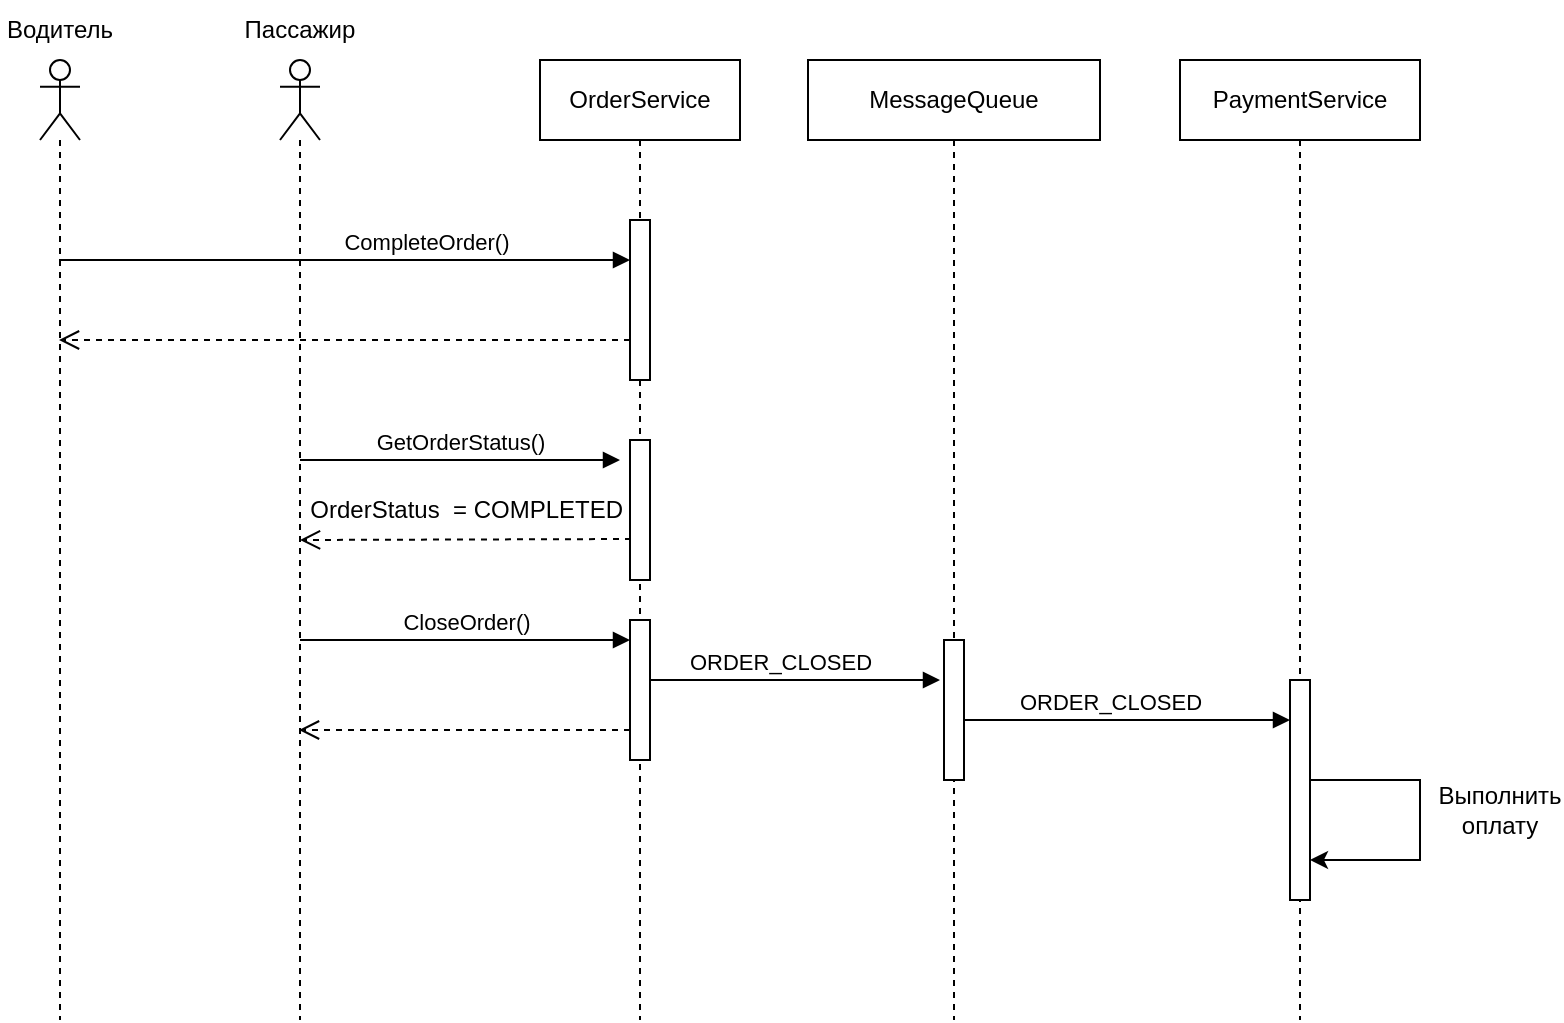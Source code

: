 <mxfile version="22.1.0" type="device">
  <diagram name="Страница — 1" id="nFBV9Gi2IkHZA1AEtaFJ">
    <mxGraphModel dx="910" dy="507" grid="1" gridSize="10" guides="1" tooltips="1" connect="1" arrows="1" fold="1" page="1" pageScale="1" pageWidth="827" pageHeight="1169" math="0" shadow="0">
      <root>
        <mxCell id="0" />
        <mxCell id="1" parent="0" />
        <mxCell id="65GD1EWS_yRHKGOH4-xY-1" value="" style="shape=umlLifeline;perimeter=lifelinePerimeter;whiteSpace=wrap;html=1;container=1;dropTarget=0;collapsible=0;recursiveResize=0;outlineConnect=0;portConstraint=eastwest;newEdgeStyle={&quot;curved&quot;:0,&quot;rounded&quot;:0};participant=umlActor;" vertex="1" parent="1">
          <mxGeometry x="30" y="40" width="20" height="480" as="geometry" />
        </mxCell>
        <mxCell id="65GD1EWS_yRHKGOH4-xY-2" value="Пассажир" style="text;html=1;strokeColor=none;fillColor=none;align=center;verticalAlign=middle;whiteSpace=wrap;rounded=0;" vertex="1" parent="1">
          <mxGeometry x="130" y="10" width="60" height="30" as="geometry" />
        </mxCell>
        <mxCell id="65GD1EWS_yRHKGOH4-xY-3" value="OrderService" style="shape=umlLifeline;perimeter=lifelinePerimeter;whiteSpace=wrap;html=1;container=1;dropTarget=0;collapsible=0;recursiveResize=0;outlineConnect=0;portConstraint=eastwest;newEdgeStyle={&quot;curved&quot;:0,&quot;rounded&quot;:0};" vertex="1" parent="1">
          <mxGeometry x="280" y="40" width="100" height="480" as="geometry" />
        </mxCell>
        <mxCell id="65GD1EWS_yRHKGOH4-xY-4" value="" style="html=1;points=[[0,0,0,0,5],[0,1,0,0,-5],[1,0,0,0,5],[1,1,0,0,-5]];perimeter=orthogonalPerimeter;outlineConnect=0;targetShapes=umlLifeline;portConstraint=eastwest;newEdgeStyle={&quot;curved&quot;:0,&quot;rounded&quot;:0};" vertex="1" parent="65GD1EWS_yRHKGOH4-xY-3">
          <mxGeometry x="45" y="80" width="10" height="80" as="geometry" />
        </mxCell>
        <mxCell id="65GD1EWS_yRHKGOH4-xY-5" value="" style="html=1;points=[[0,0,0,0,5],[0,1,0,0,-5],[1,0,0,0,5],[1,1,0,0,-5]];perimeter=orthogonalPerimeter;outlineConnect=0;targetShapes=umlLifeline;portConstraint=eastwest;newEdgeStyle={&quot;curved&quot;:0,&quot;rounded&quot;:0};" vertex="1" parent="65GD1EWS_yRHKGOH4-xY-3">
          <mxGeometry x="45" y="280" width="10" height="70" as="geometry" />
        </mxCell>
        <mxCell id="65GD1EWS_yRHKGOH4-xY-36" value="" style="html=1;points=[[0,0,0,0,5],[0,1,0,0,-5],[1,0,0,0,5],[1,1,0,0,-5]];perimeter=orthogonalPerimeter;outlineConnect=0;targetShapes=umlLifeline;portConstraint=eastwest;newEdgeStyle={&quot;curved&quot;:0,&quot;rounded&quot;:0};" vertex="1" parent="65GD1EWS_yRHKGOH4-xY-3">
          <mxGeometry x="45" y="190" width="10" height="70" as="geometry" />
        </mxCell>
        <mxCell id="65GD1EWS_yRHKGOH4-xY-8" value="CompleteOrder()" style="html=1;verticalAlign=bottom;endArrow=block;curved=0;rounded=0;" edge="1" parent="1" target="65GD1EWS_yRHKGOH4-xY-4">
          <mxGeometry x="0.283" width="80" relative="1" as="geometry">
            <mxPoint x="39.5" y="140" as="sourcePoint" />
            <mxPoint x="320" y="140" as="targetPoint" />
            <mxPoint as="offset" />
          </mxGeometry>
        </mxCell>
        <mxCell id="65GD1EWS_yRHKGOH4-xY-9" value="" style="html=1;verticalAlign=bottom;endArrow=open;dashed=1;endSize=8;curved=0;rounded=0;" edge="1" parent="1" source="65GD1EWS_yRHKGOH4-xY-4">
          <mxGeometry x="-0.283" relative="1" as="geometry">
            <mxPoint x="320" y="180" as="sourcePoint" />
            <mxPoint x="39.5" y="180" as="targetPoint" />
            <mxPoint as="offset" />
          </mxGeometry>
        </mxCell>
        <mxCell id="65GD1EWS_yRHKGOH4-xY-10" value="CloseOrder()" style="html=1;verticalAlign=bottom;endArrow=block;curved=0;rounded=0;" edge="1" parent="1" target="65GD1EWS_yRHKGOH4-xY-5">
          <mxGeometry width="80" relative="1" as="geometry">
            <mxPoint x="160" y="330" as="sourcePoint" />
            <mxPoint x="320" y="330" as="targetPoint" />
            <mxPoint as="offset" />
          </mxGeometry>
        </mxCell>
        <mxCell id="65GD1EWS_yRHKGOH4-xY-11" value="MessageQueue" style="shape=umlLifeline;perimeter=lifelinePerimeter;whiteSpace=wrap;html=1;container=1;dropTarget=0;collapsible=0;recursiveResize=0;outlineConnect=0;portConstraint=eastwest;newEdgeStyle={&quot;curved&quot;:0,&quot;rounded&quot;:0};" vertex="1" parent="1">
          <mxGeometry x="414" y="40" width="146" height="480" as="geometry" />
        </mxCell>
        <mxCell id="65GD1EWS_yRHKGOH4-xY-14" value="" style="html=1;points=[[0,0,0,0,5],[0,1,0,0,-5],[1,0,0,0,5],[1,1,0,0,-5]];perimeter=orthogonalPerimeter;outlineConnect=0;targetShapes=umlLifeline;portConstraint=eastwest;newEdgeStyle={&quot;curved&quot;:0,&quot;rounded&quot;:0};" vertex="1" parent="65GD1EWS_yRHKGOH4-xY-11">
          <mxGeometry x="68" y="290" width="10" height="70" as="geometry" />
        </mxCell>
        <mxCell id="65GD1EWS_yRHKGOH4-xY-16" value="" style="html=1;verticalAlign=bottom;endArrow=open;dashed=1;endSize=8;curved=0;rounded=0;" edge="1" parent="1" source="65GD1EWS_yRHKGOH4-xY-5">
          <mxGeometry x="-0.283" relative="1" as="geometry">
            <mxPoint x="320" y="375" as="sourcePoint" />
            <mxPoint x="159.5" y="375" as="targetPoint" />
            <mxPoint as="offset" />
            <Array as="points">
              <mxPoint x="240" y="375" />
            </Array>
          </mxGeometry>
        </mxCell>
        <mxCell id="65GD1EWS_yRHKGOH4-xY-17" value="ORDER_CLOSED" style="html=1;verticalAlign=bottom;endArrow=block;curved=0;rounded=0;" edge="1" parent="1" source="65GD1EWS_yRHKGOH4-xY-5">
          <mxGeometry x="-0.103" width="80" relative="1" as="geometry">
            <mxPoint x="340" y="350" as="sourcePoint" />
            <mxPoint x="480" y="350" as="targetPoint" />
            <mxPoint as="offset" />
          </mxGeometry>
        </mxCell>
        <mxCell id="65GD1EWS_yRHKGOH4-xY-21" value="PaymentService" style="shape=umlLifeline;perimeter=lifelinePerimeter;whiteSpace=wrap;html=1;container=1;dropTarget=0;collapsible=0;recursiveResize=0;outlineConnect=0;portConstraint=eastwest;newEdgeStyle={&quot;curved&quot;:0,&quot;rounded&quot;:0};" vertex="1" parent="1">
          <mxGeometry x="600" y="40" width="120" height="480" as="geometry" />
        </mxCell>
        <mxCell id="65GD1EWS_yRHKGOH4-xY-22" value="" style="html=1;points=[[0,0,0,0,5],[0,1,0,0,-5],[1,0,0,0,5],[1,1,0,0,-5]];perimeter=orthogonalPerimeter;outlineConnect=0;targetShapes=umlLifeline;portConstraint=eastwest;newEdgeStyle={&quot;curved&quot;:0,&quot;rounded&quot;:0};" vertex="1" parent="65GD1EWS_yRHKGOH4-xY-21">
          <mxGeometry x="55" y="310" width="10" height="110" as="geometry" />
        </mxCell>
        <mxCell id="65GD1EWS_yRHKGOH4-xY-7" value="" style="endArrow=classic;html=1;rounded=0;" edge="1" parent="65GD1EWS_yRHKGOH4-xY-21" source="65GD1EWS_yRHKGOH4-xY-22">
          <mxGeometry width="50" height="50" relative="1" as="geometry">
            <mxPoint x="70" y="360" as="sourcePoint" />
            <mxPoint x="65" y="400" as="targetPoint" />
            <Array as="points">
              <mxPoint x="120" y="360" />
              <mxPoint x="120" y="400" />
            </Array>
          </mxGeometry>
        </mxCell>
        <mxCell id="65GD1EWS_yRHKGOH4-xY-24" value="ORDER_CLOSED" style="html=1;verticalAlign=bottom;endArrow=block;curved=0;rounded=0;" edge="1" parent="1" source="65GD1EWS_yRHKGOH4-xY-14">
          <mxGeometry x="-0.103" width="80" relative="1" as="geometry">
            <mxPoint x="500" y="370" as="sourcePoint" />
            <mxPoint x="655" y="370.0" as="targetPoint" />
            <mxPoint as="offset" />
          </mxGeometry>
        </mxCell>
        <mxCell id="65GD1EWS_yRHKGOH4-xY-29" value="Выполнить оплату" style="text;html=1;strokeColor=none;fillColor=none;align=center;verticalAlign=middle;whiteSpace=wrap;rounded=0;" vertex="1" parent="1">
          <mxGeometry x="730" y="400" width="60" height="30" as="geometry" />
        </mxCell>
        <mxCell id="65GD1EWS_yRHKGOH4-xY-30" value="" style="shape=umlLifeline;perimeter=lifelinePerimeter;whiteSpace=wrap;html=1;container=1;dropTarget=0;collapsible=0;recursiveResize=0;outlineConnect=0;portConstraint=eastwest;newEdgeStyle={&quot;curved&quot;:0,&quot;rounded&quot;:0};participant=umlActor;" vertex="1" parent="1">
          <mxGeometry x="150" y="40" width="20" height="480" as="geometry" />
        </mxCell>
        <mxCell id="65GD1EWS_yRHKGOH4-xY-31" value="Водитель" style="text;html=1;strokeColor=none;fillColor=none;align=center;verticalAlign=middle;whiteSpace=wrap;rounded=0;" vertex="1" parent="1">
          <mxGeometry x="10" y="10" width="60" height="30" as="geometry" />
        </mxCell>
        <mxCell id="65GD1EWS_yRHKGOH4-xY-34" value="GetOrderStatus()" style="html=1;verticalAlign=bottom;endArrow=block;curved=0;rounded=0;" edge="1" parent="1">
          <mxGeometry width="80" relative="1" as="geometry">
            <mxPoint x="160" y="240" as="sourcePoint" />
            <mxPoint x="320" y="240" as="targetPoint" />
            <mxPoint as="offset" />
          </mxGeometry>
        </mxCell>
        <mxCell id="65GD1EWS_yRHKGOH4-xY-37" value="" style="html=1;verticalAlign=bottom;endArrow=open;dashed=1;endSize=8;curved=0;rounded=0;" edge="1" parent="1">
          <mxGeometry x="-0.283" relative="1" as="geometry">
            <mxPoint x="325.5" y="279.5" as="sourcePoint" />
            <mxPoint x="160" y="280" as="targetPoint" />
            <mxPoint as="offset" />
          </mxGeometry>
        </mxCell>
        <mxCell id="65GD1EWS_yRHKGOH4-xY-39" value="OrderStatus&amp;nbsp; = COMPLETED&amp;nbsp;" style="text;html=1;strokeColor=none;fillColor=none;align=center;verticalAlign=middle;whiteSpace=wrap;rounded=0;" vertex="1" parent="1">
          <mxGeometry x="160" y="250" width="170" height="30" as="geometry" />
        </mxCell>
      </root>
    </mxGraphModel>
  </diagram>
</mxfile>
